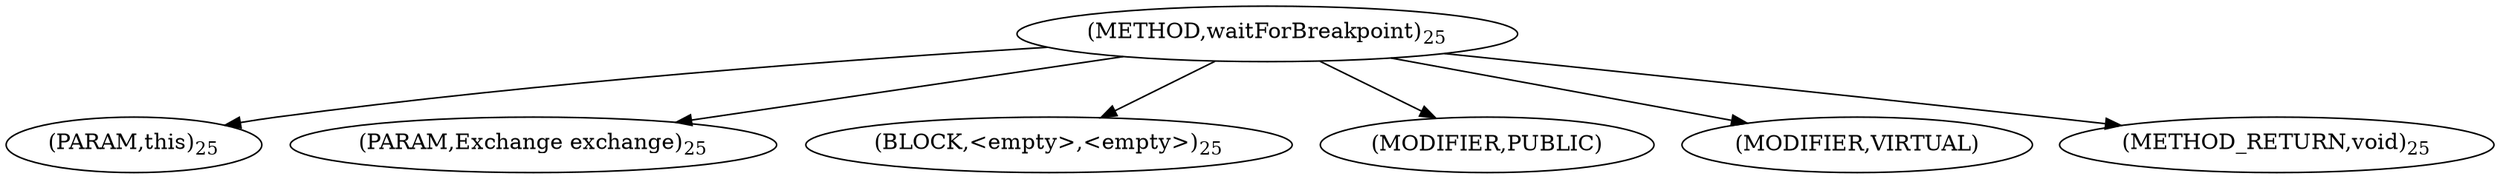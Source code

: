 digraph "waitForBreakpoint" {  
"19" [label = <(METHOD,waitForBreakpoint)<SUB>25</SUB>> ]
"20" [label = <(PARAM,this)<SUB>25</SUB>> ]
"21" [label = <(PARAM,Exchange exchange)<SUB>25</SUB>> ]
"22" [label = <(BLOCK,&lt;empty&gt;,&lt;empty&gt;)<SUB>25</SUB>> ]
"23" [label = <(MODIFIER,PUBLIC)> ]
"24" [label = <(MODIFIER,VIRTUAL)> ]
"25" [label = <(METHOD_RETURN,void)<SUB>25</SUB>> ]
  "19" -> "20" 
  "19" -> "21" 
  "19" -> "22" 
  "19" -> "23" 
  "19" -> "24" 
  "19" -> "25" 
}

